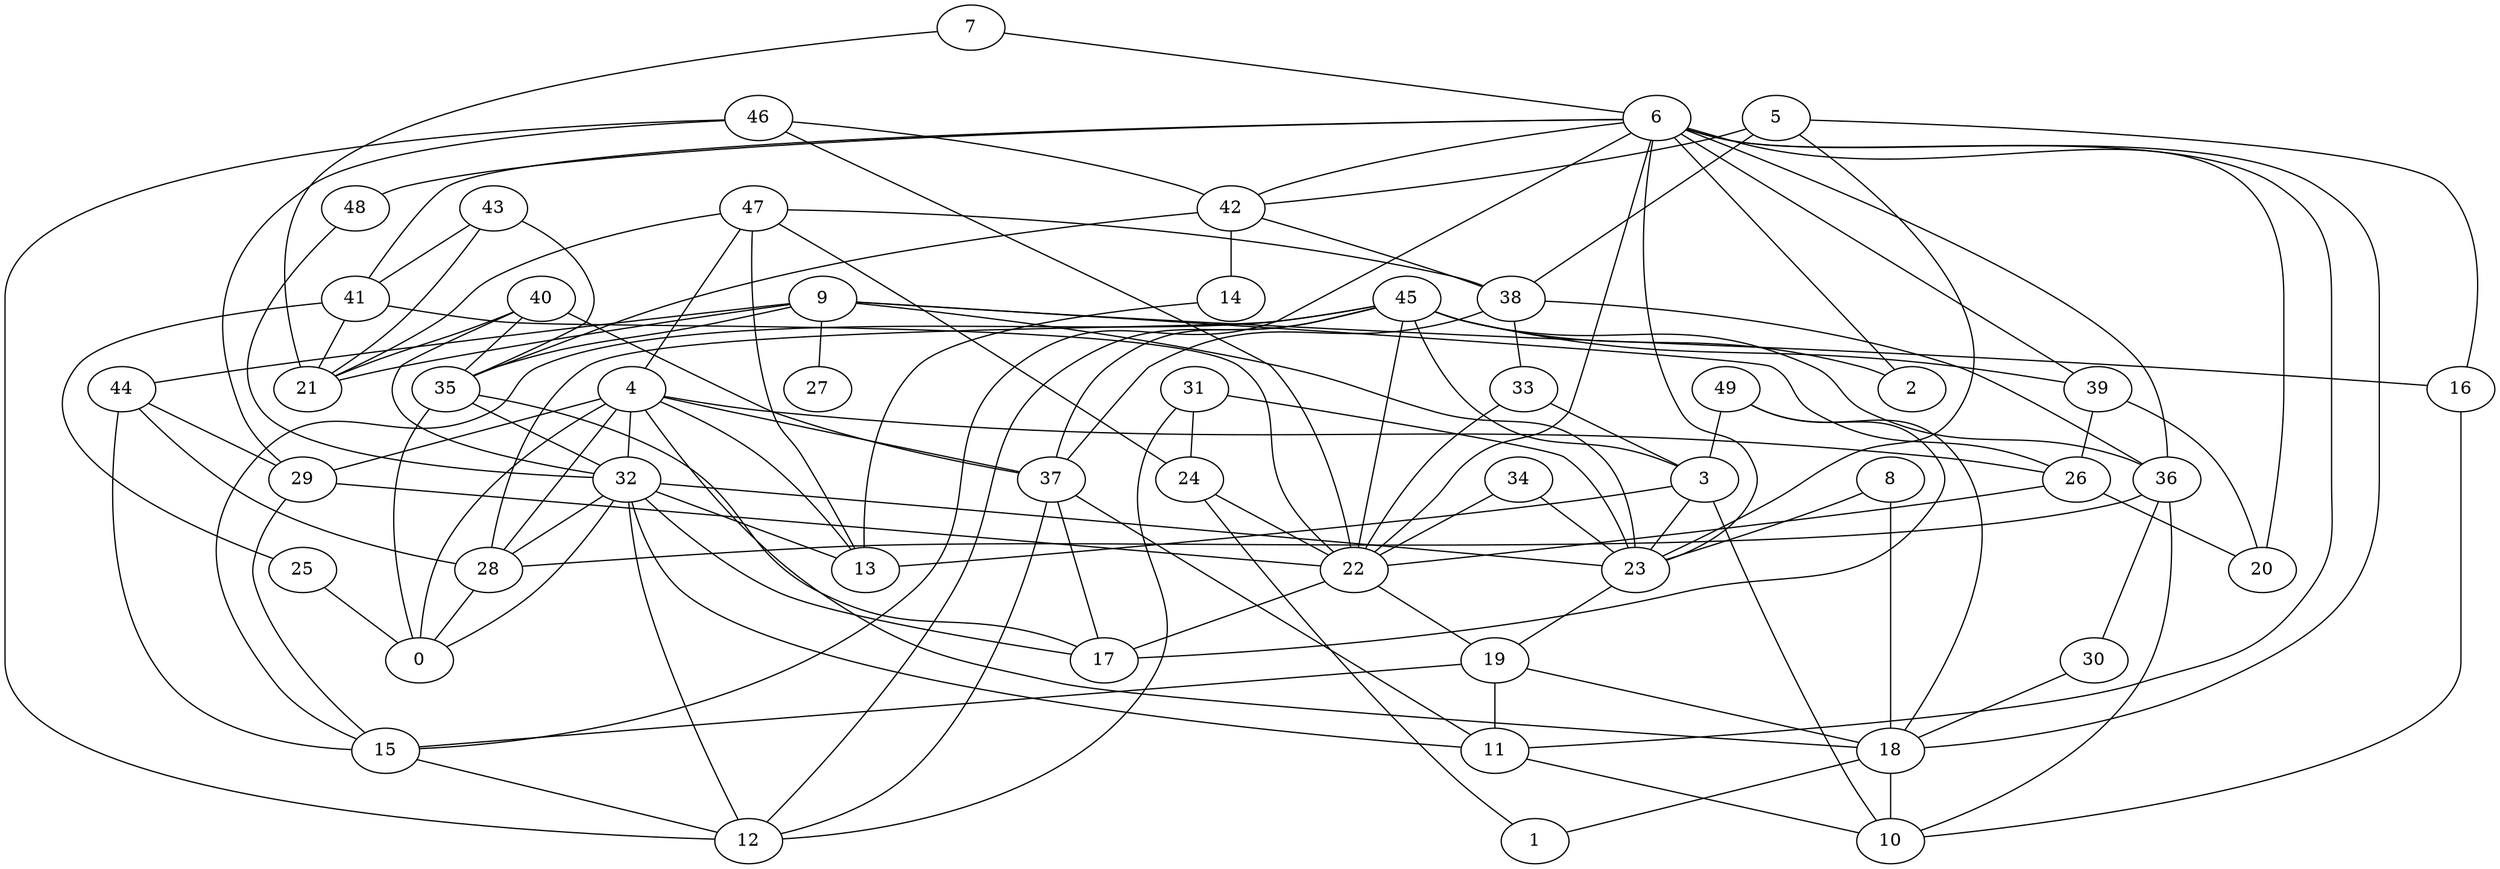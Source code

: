 digraph GG_graph {

subgraph G_graph {
edge [color = black]
"8" -> "23" [dir = none]
"38" -> "33" [dir = none]
"5" -> "42" [dir = none]
"46" -> "22" [dir = none]
"43" -> "21" [dir = none]
"29" -> "15" [dir = none]
"48" -> "32" [dir = none]
"9" -> "16" [dir = none]
"9" -> "27" [dir = none]
"9" -> "35" [dir = none]
"9" -> "21" [dir = none]
"22" -> "17" [dir = none]
"22" -> "19" [dir = none]
"40" -> "32" [dir = none]
"19" -> "15" [dir = none]
"19" -> "18" [dir = none]
"26" -> "22" [dir = none]
"32" -> "11" [dir = none]
"32" -> "12" [dir = none]
"32" -> "17" [dir = none]
"25" -> "0" [dir = none]
"41" -> "25" [dir = none]
"41" -> "21" [dir = none]
"41" -> "22" [dir = none]
"7" -> "21" [dir = none]
"33" -> "22" [dir = none]
"33" -> "3" [dir = none]
"47" -> "21" [dir = none]
"36" -> "30" [dir = none]
"36" -> "28" [dir = none]
"14" -> "13" [dir = none]
"34" -> "22" [dir = none]
"42" -> "35" [dir = none]
"49" -> "3" [dir = none]
"44" -> "29" [dir = none]
"4" -> "37" [dir = none]
"4" -> "26" [dir = none]
"24" -> "1" [dir = none]
"24" -> "22" [dir = none]
"31" -> "12" [dir = none]
"6" -> "39" [dir = none]
"6" -> "20" [dir = none]
"6" -> "23" [dir = none]
"6" -> "36" [dir = none]
"6" -> "22" [dir = none]
"3" -> "13" [dir = none]
"3" -> "10" [dir = none]
"45" -> "2" [dir = none]
"45" -> "36" [dir = none]
"45" -> "22" [dir = none]
"45" -> "3" [dir = none]
"40" -> "35" [dir = none]
"39" -> "20" [dir = none]
"4" -> "29" [dir = none]
"30" -> "18" [dir = none]
"16" -> "10" [dir = none]
"43" -> "35" [dir = none]
"8" -> "18" [dir = none]
"32" -> "23" [dir = none]
"18" -> "10" [dir = none]
"15" -> "12" [dir = none]
"19" -> "11" [dir = none]
"4" -> "0" [dir = none]
"40" -> "37" [dir = none]
"45" -> "39" [dir = none]
"37" -> "11" [dir = none]
"47" -> "4" [dir = none]
"44" -> "28" [dir = none]
"39" -> "26" [dir = none]
"6" -> "15" [dir = none]
"37" -> "17" [dir = none]
"35" -> "17" [dir = none]
"47" -> "38" [dir = none]
"34" -> "23" [dir = none]
"4" -> "32" [dir = none]
"32" -> "28" [dir = none]
"4" -> "28" [dir = none]
"44" -> "15" [dir = none]
"32" -> "13" [dir = none]
"5" -> "23" [dir = none]
"46" -> "42" [dir = none]
"45" -> "37" [dir = none]
"11" -> "10" [dir = none]
"23" -> "19" [dir = none]
"47" -> "13" [dir = none]
"46" -> "29" [dir = none]
"18" -> "1" [dir = none]
"32" -> "0" [dir = none]
"6" -> "11" [dir = none]
"31" -> "23" [dir = none]
"9" -> "44" [dir = none]
"49" -> "18" [dir = none]
"45" -> "28" [dir = none]
"4" -> "18" [dir = none]
"9" -> "26" [dir = none]
"38" -> "36" [dir = none]
"36" -> "10" [dir = none]
"35" -> "32" [dir = none]
"42" -> "14" [dir = none]
"49" -> "17" [dir = none]
"37" -> "12" [dir = none]
"7" -> "6" [dir = none]
"45" -> "12" [dir = none]
"5" -> "38" [dir = none]
"29" -> "22" [dir = none]
"26" -> "20" [dir = none]
"5" -> "16" [dir = none]
"6" -> "41" [dir = none]
"43" -> "41" [dir = none]
"47" -> "24" [dir = none]
"46" -> "12" [dir = none]
"6" -> "2" [dir = none]
"28" -> "0" [dir = none]
"38" -> "37" [dir = none]
"6" -> "42" [dir = none]
"45" -> "15" [dir = none]
"6" -> "48" [dir = none]
"6" -> "18" [dir = none]
"9" -> "23" [dir = none]
"31" -> "24" [dir = none]
"42" -> "38" [dir = none]
"4" -> "13" [dir = none]
"40" -> "21" [dir = none]
"35" -> "0" [dir = none]
"3" -> "23" [dir = none]
}

}

